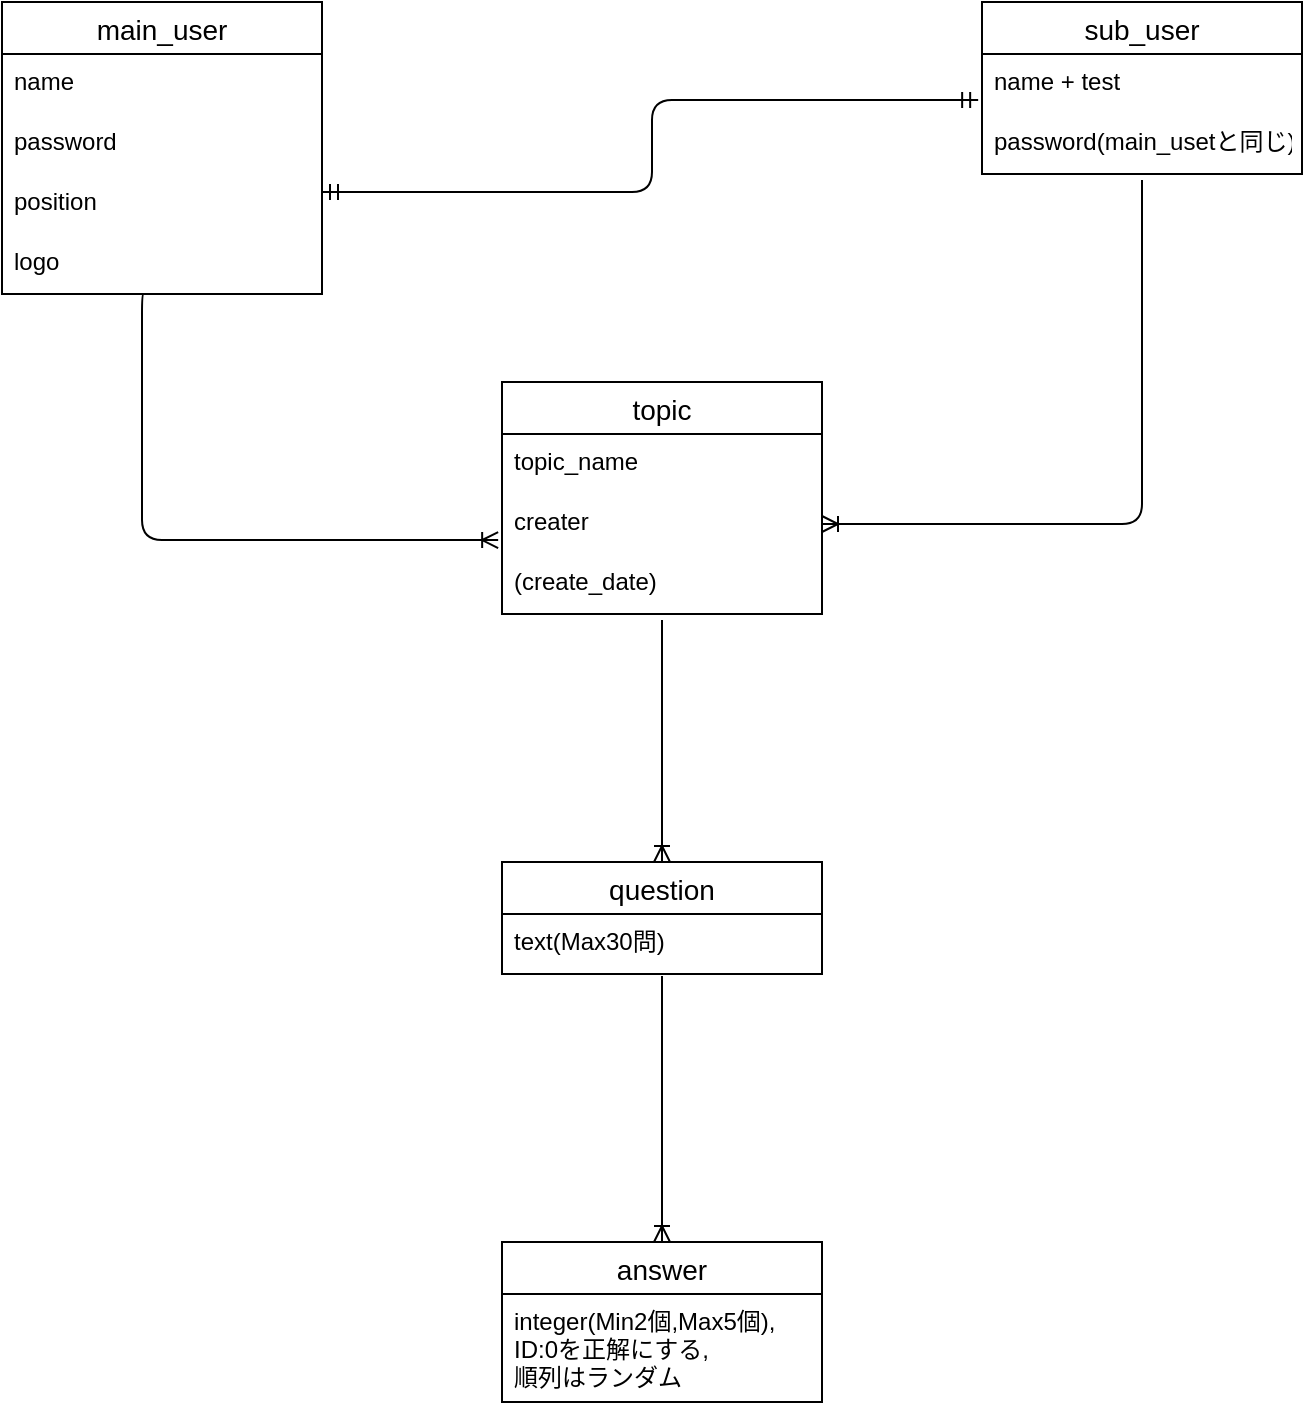 <mxfile>
    <diagram id="xbx5ZfPzluPXsvuC4vc4" name="ページ1">
        <mxGraphModel dx="244" dy="520" grid="1" gridSize="10" guides="1" tooltips="1" connect="1" arrows="1" fold="1" page="1" pageScale="1" pageWidth="827" pageHeight="1169" math="0" shadow="0">
            <root>
                <mxCell id="0"/>
                <mxCell id="1" parent="0"/>
                <mxCell id="2" value="main_user" style="swimlane;fontStyle=0;childLayout=stackLayout;horizontal=1;startSize=26;horizontalStack=0;resizeParent=1;resizeParentMax=0;resizeLast=0;collapsible=1;marginBottom=0;align=center;fontSize=14;" vertex="1" parent="1">
                    <mxGeometry x="110" y="80" width="160" height="146" as="geometry"/>
                </mxCell>
                <mxCell id="3" value="name" style="text;strokeColor=none;fillColor=none;spacingLeft=4;spacingRight=4;overflow=hidden;rotatable=0;points=[[0,0.5],[1,0.5]];portConstraint=eastwest;fontSize=12;" vertex="1" parent="2">
                    <mxGeometry y="26" width="160" height="30" as="geometry"/>
                </mxCell>
                <mxCell id="4" value="password" style="text;strokeColor=none;fillColor=none;spacingLeft=4;spacingRight=4;overflow=hidden;rotatable=0;points=[[0,0.5],[1,0.5]];portConstraint=eastwest;fontSize=12;" vertex="1" parent="2">
                    <mxGeometry y="56" width="160" height="30" as="geometry"/>
                </mxCell>
                <mxCell id="5" value="position" style="text;strokeColor=none;fillColor=none;spacingLeft=4;spacingRight=4;overflow=hidden;rotatable=0;points=[[0,0.5],[1,0.5]];portConstraint=eastwest;fontSize=12;" vertex="1" parent="2">
                    <mxGeometry y="86" width="160" height="30" as="geometry"/>
                </mxCell>
                <mxCell id="6" value="logo" style="text;strokeColor=none;fillColor=none;spacingLeft=4;spacingRight=4;overflow=hidden;rotatable=0;points=[[0,0.5],[1,0.5]];portConstraint=eastwest;fontSize=12;" vertex="1" parent="2">
                    <mxGeometry y="116" width="160" height="30" as="geometry"/>
                </mxCell>
                <mxCell id="20" value="sub_user" style="swimlane;fontStyle=0;childLayout=stackLayout;horizontal=1;startSize=26;horizontalStack=0;resizeParent=1;resizeParentMax=0;resizeLast=0;collapsible=1;marginBottom=0;align=center;fontSize=14;" vertex="1" parent="1">
                    <mxGeometry x="600" y="80" width="160" height="86" as="geometry"/>
                </mxCell>
                <mxCell id="21" value="name + test" style="text;strokeColor=none;fillColor=none;spacingLeft=4;spacingRight=4;overflow=hidden;rotatable=0;points=[[0,0.5],[1,0.5]];portConstraint=eastwest;fontSize=12;" vertex="1" parent="20">
                    <mxGeometry y="26" width="160" height="30" as="geometry"/>
                </mxCell>
                <mxCell id="22" value="password(main_usetと同じ)" style="text;strokeColor=none;fillColor=none;spacingLeft=4;spacingRight=4;overflow=hidden;rotatable=0;points=[[0,0.5],[1,0.5]];portConstraint=eastwest;fontSize=12;" vertex="1" parent="20">
                    <mxGeometry y="56" width="160" height="30" as="geometry"/>
                </mxCell>
                <mxCell id="25" value="" style="edgeStyle=orthogonalEdgeStyle;fontSize=12;html=1;endArrow=ERmandOne;startArrow=ERmandOne;exitX=1;exitY=0.3;exitDx=0;exitDy=0;exitPerimeter=0;entryX=-0.012;entryY=0.767;entryDx=0;entryDy=0;entryPerimeter=0;" edge="1" parent="1" source="5" target="21">
                    <mxGeometry width="100" height="100" relative="1" as="geometry">
                        <mxPoint x="470" y="350" as="sourcePoint"/>
                        <mxPoint x="570" y="250" as="targetPoint"/>
                    </mxGeometry>
                </mxCell>
                <mxCell id="26" value="topic" style="swimlane;fontStyle=0;childLayout=stackLayout;horizontal=1;startSize=26;horizontalStack=0;resizeParent=1;resizeParentMax=0;resizeLast=0;collapsible=1;marginBottom=0;align=center;fontSize=14;" vertex="1" parent="1">
                    <mxGeometry x="360" y="270" width="160" height="116" as="geometry"/>
                </mxCell>
                <mxCell id="27" value="topic_name" style="text;strokeColor=none;fillColor=none;spacingLeft=4;spacingRight=4;overflow=hidden;rotatable=0;points=[[0,0.5],[1,0.5]];portConstraint=eastwest;fontSize=12;" vertex="1" parent="26">
                    <mxGeometry y="26" width="160" height="30" as="geometry"/>
                </mxCell>
                <mxCell id="28" value="creater" style="text;strokeColor=none;fillColor=none;spacingLeft=4;spacingRight=4;overflow=hidden;rotatable=0;points=[[0,0.5],[1,0.5]];portConstraint=eastwest;fontSize=12;" vertex="1" parent="26">
                    <mxGeometry y="56" width="160" height="30" as="geometry"/>
                </mxCell>
                <mxCell id="29" value="(create_date)" style="text;strokeColor=none;fillColor=none;spacingLeft=4;spacingRight=4;overflow=hidden;rotatable=0;points=[[0,0.5],[1,0.5]];portConstraint=eastwest;fontSize=12;" vertex="1" parent="26">
                    <mxGeometry y="86" width="160" height="30" as="geometry"/>
                </mxCell>
                <mxCell id="30" value="question" style="swimlane;fontStyle=0;childLayout=stackLayout;horizontal=1;startSize=26;horizontalStack=0;resizeParent=1;resizeParentMax=0;resizeLast=0;collapsible=1;marginBottom=0;align=center;fontSize=14;" vertex="1" parent="1">
                    <mxGeometry x="360" y="510" width="160" height="56" as="geometry"/>
                </mxCell>
                <mxCell id="31" value="text(Max30問)" style="text;strokeColor=none;fillColor=none;spacingLeft=4;spacingRight=4;overflow=hidden;rotatable=0;points=[[0,0.5],[1,0.5]];portConstraint=eastwest;fontSize=12;" vertex="1" parent="30">
                    <mxGeometry y="26" width="160" height="30" as="geometry"/>
                </mxCell>
                <mxCell id="34" value="answer" style="swimlane;fontStyle=0;childLayout=stackLayout;horizontal=1;startSize=26;horizontalStack=0;resizeParent=1;resizeParentMax=0;resizeLast=0;collapsible=1;marginBottom=0;align=center;fontSize=14;" vertex="1" parent="1">
                    <mxGeometry x="360" y="700" width="160" height="80" as="geometry"/>
                </mxCell>
                <mxCell id="35" value="integer(Min2個,Max5個),&#10;ID:0を正解にする,&#10;順列はランダム" style="text;strokeColor=none;fillColor=none;spacingLeft=4;spacingRight=4;overflow=hidden;rotatable=0;points=[[0,0.5],[1,0.5]];portConstraint=eastwest;fontSize=12;" vertex="1" parent="34">
                    <mxGeometry y="26" width="160" height="54" as="geometry"/>
                </mxCell>
                <mxCell id="38" value="" style="edgeStyle=orthogonalEdgeStyle;fontSize=12;html=1;endArrow=ERoneToMany;exitX=0.444;exitY=1;exitDx=0;exitDy=0;exitPerimeter=0;entryX=-0.012;entryY=0.767;entryDx=0;entryDy=0;entryPerimeter=0;" edge="1" parent="1" source="6" target="28">
                    <mxGeometry width="100" height="100" relative="1" as="geometry">
                        <mxPoint x="180" y="280" as="sourcePoint"/>
                        <mxPoint x="340" y="340" as="targetPoint"/>
                        <Array as="points">
                            <mxPoint x="180" y="226"/>
                            <mxPoint x="180" y="349"/>
                        </Array>
                    </mxGeometry>
                </mxCell>
                <mxCell id="39" value="" style="edgeStyle=orthogonalEdgeStyle;fontSize=12;html=1;endArrow=ERoneToMany;exitX=0.5;exitY=1.1;exitDx=0;exitDy=0;exitPerimeter=0;entryX=1;entryY=0.5;entryDx=0;entryDy=0;" edge="1" parent="1" source="22" target="28">
                    <mxGeometry width="100" height="100" relative="1" as="geometry">
                        <mxPoint x="710" y="240" as="sourcePoint"/>
                        <mxPoint x="610" y="360" as="targetPoint"/>
                        <Array as="points">
                            <mxPoint x="680" y="341"/>
                        </Array>
                    </mxGeometry>
                </mxCell>
                <mxCell id="40" value="" style="fontSize=12;html=1;endArrow=ERoneToMany;exitX=0.5;exitY=1.033;exitDx=0;exitDy=0;exitPerimeter=0;entryX=0.5;entryY=0;entryDx=0;entryDy=0;" edge="1" parent="1" source="31" target="34">
                    <mxGeometry width="100" height="100" relative="1" as="geometry">
                        <mxPoint x="440" y="690" as="sourcePoint"/>
                        <mxPoint x="540" y="590" as="targetPoint"/>
                    </mxGeometry>
                </mxCell>
                <mxCell id="41" value="" style="fontSize=12;html=1;endArrow=ERoneToMany;exitX=0.5;exitY=1.1;exitDx=0;exitDy=0;exitPerimeter=0;entryX=0.5;entryY=0;entryDx=0;entryDy=0;" edge="1" parent="1" source="29" target="30">
                    <mxGeometry width="100" height="100" relative="1" as="geometry">
                        <mxPoint x="460" y="460" as="sourcePoint"/>
                        <mxPoint x="440" y="500" as="targetPoint"/>
                    </mxGeometry>
                </mxCell>
            </root>
        </mxGraphModel>
    </diagram>
</mxfile>